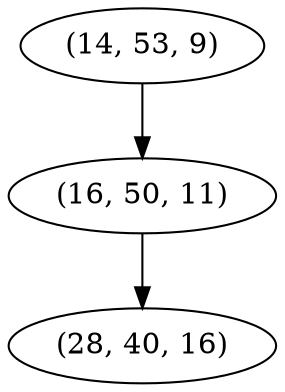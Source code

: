 digraph tree {
    "(14, 53, 9)";
    "(16, 50, 11)";
    "(28, 40, 16)";
    "(14, 53, 9)" -> "(16, 50, 11)";
    "(16, 50, 11)" -> "(28, 40, 16)";
}
